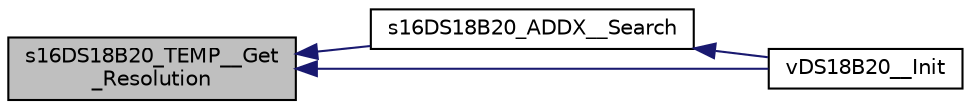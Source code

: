 digraph "s16DS18B20_TEMP__Get_Resolution"
{
  edge [fontname="Helvetica",fontsize="10",labelfontname="Helvetica",labelfontsize="10"];
  node [fontname="Helvetica",fontsize="10",shape=record];
  rankdir="LR";
  Node1 [label="s16DS18B20_TEMP__Get\l_Resolution",height=0.2,width=0.4,color="black", fillcolor="grey75", style="filled", fontcolor="black"];
  Node1 -> Node2 [dir="back",color="midnightblue",fontsize="10",style="solid",fontname="Helvetica"];
  Node2 [label="s16DS18B20_ADDX__Search",height=0.2,width=0.4,color="black", fillcolor="white", style="filled",URL="$group___d_s18_b20_____a_d_d_r_e_s_s.html#ga3c1f4218a21309c7a9551f6f5f4b8352",tooltip="Search for all devices on the bus on all channels. "];
  Node2 -> Node3 [dir="back",color="midnightblue",fontsize="10",style="solid",fontname="Helvetica"];
  Node3 [label="vDS18B20__Init",height=0.2,width=0.4,color="black", fillcolor="white", style="filled",URL="$group___d_s18_b20_____c_o_r_e.html#ga59b0a02052bcd41a9a187ce96156a15c",tooltip="Init the DS18B20 device. "];
  Node1 -> Node3 [dir="back",color="midnightblue",fontsize="10",style="solid",fontname="Helvetica"];
}
